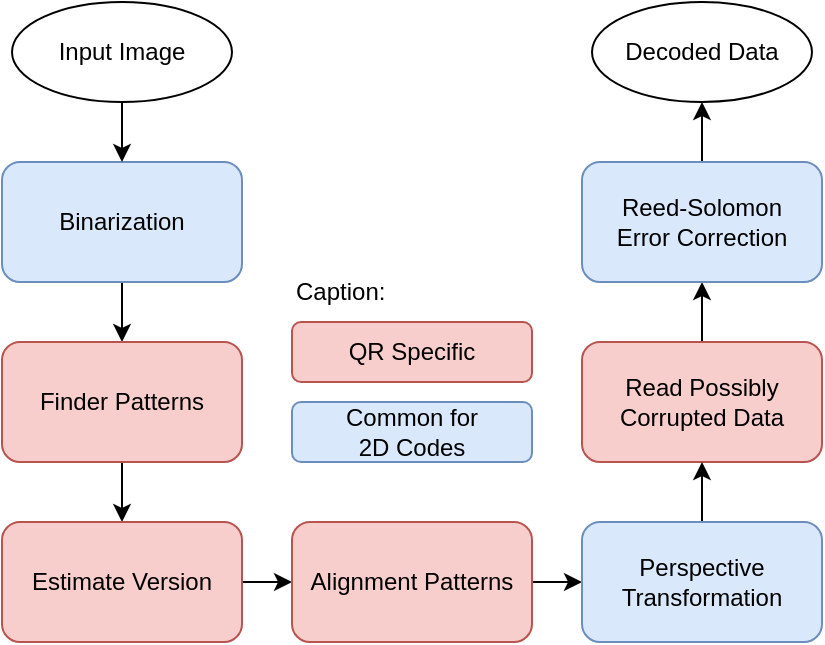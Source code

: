 <mxfile version="21.1.5" type="device">
  <diagram name="Page-1" id="CjIbBkWzjJa0wh-O5jfC">
    <mxGraphModel dx="1114" dy="625" grid="1" gridSize="10" guides="1" tooltips="1" connect="1" arrows="1" fold="1" page="1" pageScale="1" pageWidth="850" pageHeight="1100" math="0" shadow="0">
      <root>
        <mxCell id="0" />
        <mxCell id="1" parent="0" />
        <mxCell id="kTNSSK9HaS5aMJMzT4z--3" style="edgeStyle=orthogonalEdgeStyle;rounded=0;orthogonalLoop=1;jettySize=auto;html=1;" edge="1" parent="1" source="Yvyapsh1DP0aVDhEYQuU-1" target="kTNSSK9HaS5aMJMzT4z--1">
          <mxGeometry relative="1" as="geometry" />
        </mxCell>
        <mxCell id="Yvyapsh1DP0aVDhEYQuU-1" value="&lt;div&gt;Binarization&lt;/div&gt;" style="rounded=1;whiteSpace=wrap;html=1;fillColor=#dae8fc;strokeColor=#6c8ebf;" parent="1" vertex="1">
          <mxGeometry x="220" y="320" width="120" height="60" as="geometry" />
        </mxCell>
        <mxCell id="kTNSSK9HaS5aMJMzT4z--18" style="edgeStyle=orthogonalEdgeStyle;rounded=0;orthogonalLoop=1;jettySize=auto;html=1;" edge="1" parent="1" source="kTNSSK9HaS5aMJMzT4z--1" target="kTNSSK9HaS5aMJMzT4z--4">
          <mxGeometry relative="1" as="geometry" />
        </mxCell>
        <mxCell id="kTNSSK9HaS5aMJMzT4z--1" value="&lt;div&gt;Finder Patterns&lt;/div&gt;" style="rounded=1;whiteSpace=wrap;html=1;fillColor=#f8cecc;strokeColor=#b85450;" vertex="1" parent="1">
          <mxGeometry x="220" y="410" width="120" height="60" as="geometry" />
        </mxCell>
        <mxCell id="kTNSSK9HaS5aMJMzT4z--7" style="edgeStyle=orthogonalEdgeStyle;rounded=0;orthogonalLoop=1;jettySize=auto;html=1;" edge="1" parent="1" source="kTNSSK9HaS5aMJMzT4z--4" target="kTNSSK9HaS5aMJMzT4z--6">
          <mxGeometry relative="1" as="geometry" />
        </mxCell>
        <mxCell id="kTNSSK9HaS5aMJMzT4z--4" value="&lt;div&gt;Estimate Version&lt;/div&gt;" style="rounded=1;whiteSpace=wrap;html=1;fillColor=#f8cecc;strokeColor=#b85450;" vertex="1" parent="1">
          <mxGeometry x="220" y="500" width="120" height="60" as="geometry" />
        </mxCell>
        <mxCell id="kTNSSK9HaS5aMJMzT4z--22" style="edgeStyle=orthogonalEdgeStyle;rounded=0;orthogonalLoop=1;jettySize=auto;html=1;" edge="1" parent="1" source="kTNSSK9HaS5aMJMzT4z--6" target="kTNSSK9HaS5aMJMzT4z--12">
          <mxGeometry relative="1" as="geometry" />
        </mxCell>
        <mxCell id="kTNSSK9HaS5aMJMzT4z--6" value="&lt;div&gt;Alignment Patterns&lt;/div&gt;" style="rounded=1;whiteSpace=wrap;html=1;fillColor=#f8cecc;strokeColor=#b85450;" vertex="1" parent="1">
          <mxGeometry x="365" y="500" width="120" height="60" as="geometry" />
        </mxCell>
        <mxCell id="kTNSSK9HaS5aMJMzT4z--11" style="edgeStyle=orthogonalEdgeStyle;rounded=0;orthogonalLoop=1;jettySize=auto;html=1;" edge="1" parent="1" source="kTNSSK9HaS5aMJMzT4z--8" target="kTNSSK9HaS5aMJMzT4z--10">
          <mxGeometry relative="1" as="geometry" />
        </mxCell>
        <mxCell id="kTNSSK9HaS5aMJMzT4z--8" value="&lt;div&gt;Read Possibly&lt;/div&gt;&lt;div&gt;Corrupted Data&lt;/div&gt;" style="rounded=1;whiteSpace=wrap;html=1;fillColor=#f8cecc;strokeColor=#b85450;direction=west;" vertex="1" parent="1">
          <mxGeometry x="510" y="410" width="120" height="60" as="geometry" />
        </mxCell>
        <mxCell id="kTNSSK9HaS5aMJMzT4z--32" style="edgeStyle=orthogonalEdgeStyle;rounded=0;orthogonalLoop=1;jettySize=auto;html=1;" edge="1" parent="1" source="kTNSSK9HaS5aMJMzT4z--10" target="kTNSSK9HaS5aMJMzT4z--31">
          <mxGeometry relative="1" as="geometry" />
        </mxCell>
        <mxCell id="kTNSSK9HaS5aMJMzT4z--10" value="Reed-Solomon&lt;br&gt;&lt;div&gt;Error Correction&lt;/div&gt;" style="rounded=1;whiteSpace=wrap;html=1;fillColor=#dae8fc;strokeColor=#6c8ebf;direction=west;" vertex="1" parent="1">
          <mxGeometry x="510" y="320" width="120" height="60" as="geometry" />
        </mxCell>
        <mxCell id="kTNSSK9HaS5aMJMzT4z--24" style="edgeStyle=orthogonalEdgeStyle;rounded=0;orthogonalLoop=1;jettySize=auto;html=1;" edge="1" parent="1" source="kTNSSK9HaS5aMJMzT4z--12" target="kTNSSK9HaS5aMJMzT4z--8">
          <mxGeometry relative="1" as="geometry" />
        </mxCell>
        <mxCell id="kTNSSK9HaS5aMJMzT4z--12" value="Perspective&lt;br&gt;Transformation" style="rounded=1;whiteSpace=wrap;html=1;fillColor=#dae8fc;strokeColor=#6c8ebf;direction=west;" vertex="1" parent="1">
          <mxGeometry x="510" y="500" width="120" height="60" as="geometry" />
        </mxCell>
        <mxCell id="kTNSSK9HaS5aMJMzT4z--15" value="&lt;div&gt;QR Specific&lt;/div&gt;" style="rounded=1;whiteSpace=wrap;html=1;fillColor=#f8cecc;strokeColor=#b85450;" vertex="1" parent="1">
          <mxGeometry x="365" y="400" width="120" height="30" as="geometry" />
        </mxCell>
        <mxCell id="kTNSSK9HaS5aMJMzT4z--16" value="Common for &lt;br&gt;2D Codes" style="rounded=1;whiteSpace=wrap;html=1;fillColor=#dae8fc;strokeColor=#6c8ebf;" vertex="1" parent="1">
          <mxGeometry x="365" y="440" width="120" height="30" as="geometry" />
        </mxCell>
        <mxCell id="kTNSSK9HaS5aMJMzT4z--17" value="&lt;div align=&quot;left&quot;&gt;Caption:&lt;/div&gt;" style="text;html=1;strokeColor=none;fillColor=none;align=left;verticalAlign=middle;whiteSpace=wrap;rounded=0;" vertex="1" parent="1">
          <mxGeometry x="365" y="370" width="60" height="30" as="geometry" />
        </mxCell>
        <mxCell id="kTNSSK9HaS5aMJMzT4z--30" style="edgeStyle=orthogonalEdgeStyle;rounded=0;orthogonalLoop=1;jettySize=auto;html=1;" edge="1" parent="1" source="kTNSSK9HaS5aMJMzT4z--29" target="Yvyapsh1DP0aVDhEYQuU-1">
          <mxGeometry relative="1" as="geometry" />
        </mxCell>
        <mxCell id="kTNSSK9HaS5aMJMzT4z--29" value="&lt;div&gt;Input Image&lt;/div&gt;" style="ellipse;whiteSpace=wrap;html=1;" vertex="1" parent="1">
          <mxGeometry x="225" y="240" width="110" height="50" as="geometry" />
        </mxCell>
        <mxCell id="kTNSSK9HaS5aMJMzT4z--31" value="&lt;div&gt;Decoded Data&lt;/div&gt;" style="ellipse;whiteSpace=wrap;html=1;" vertex="1" parent="1">
          <mxGeometry x="515" y="240" width="110" height="50" as="geometry" />
        </mxCell>
      </root>
    </mxGraphModel>
  </diagram>
</mxfile>
